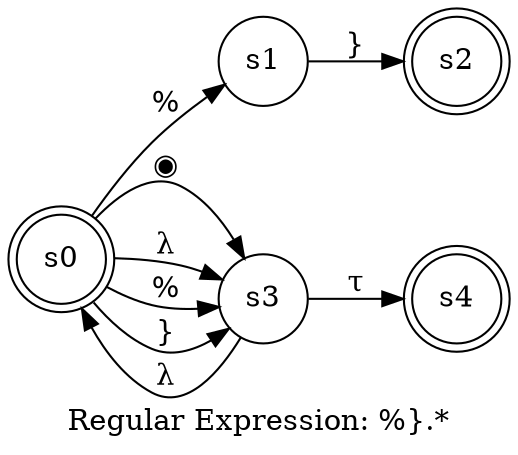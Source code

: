 digraph finite_state_machine {
	label="Regular Expression: %}.*";
	rankdir=LR;
	size="8,5"
	node [shape = doublecircle]; s0 s2 s4;
	node [shape = circle];
	s0 -> s1 [ label = "%" ];
	s0 -> s3 [ label = "◉" ];
	s0 -> s3 [ label = "λ" ];
	s0 -> s3 [ label = "%" ];
	s0 -> s3 [ label = "}" ];
	s1 -> s2 [ label = "}" ];
	s3 -> s0 [ label = "λ" ];
	s3 -> s4 [ label = "τ" ];
}
